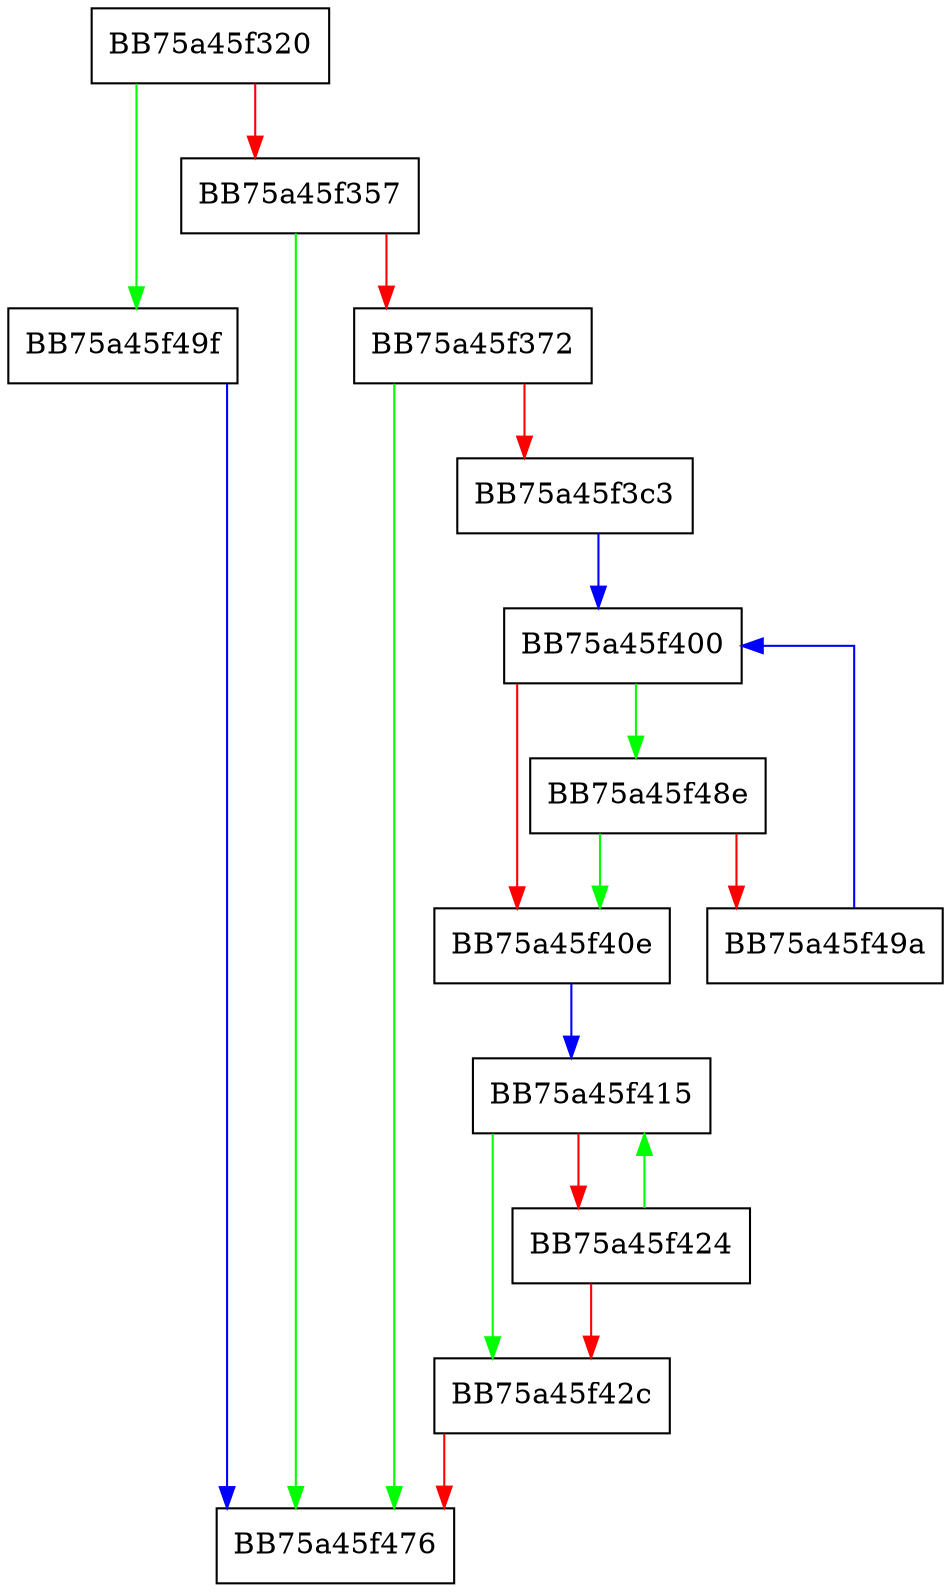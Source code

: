 digraph balance_quick {
  node [shape="box"];
  graph [splines=ortho];
  BB75a45f320 -> BB75a45f49f [color="green"];
  BB75a45f320 -> BB75a45f357 [color="red"];
  BB75a45f357 -> BB75a45f476 [color="green"];
  BB75a45f357 -> BB75a45f372 [color="red"];
  BB75a45f372 -> BB75a45f476 [color="green"];
  BB75a45f372 -> BB75a45f3c3 [color="red"];
  BB75a45f3c3 -> BB75a45f400 [color="blue"];
  BB75a45f400 -> BB75a45f48e [color="green"];
  BB75a45f400 -> BB75a45f40e [color="red"];
  BB75a45f40e -> BB75a45f415 [color="blue"];
  BB75a45f415 -> BB75a45f42c [color="green"];
  BB75a45f415 -> BB75a45f424 [color="red"];
  BB75a45f424 -> BB75a45f415 [color="green"];
  BB75a45f424 -> BB75a45f42c [color="red"];
  BB75a45f42c -> BB75a45f476 [color="red"];
  BB75a45f48e -> BB75a45f40e [color="green"];
  BB75a45f48e -> BB75a45f49a [color="red"];
  BB75a45f49a -> BB75a45f400 [color="blue"];
  BB75a45f49f -> BB75a45f476 [color="blue"];
}